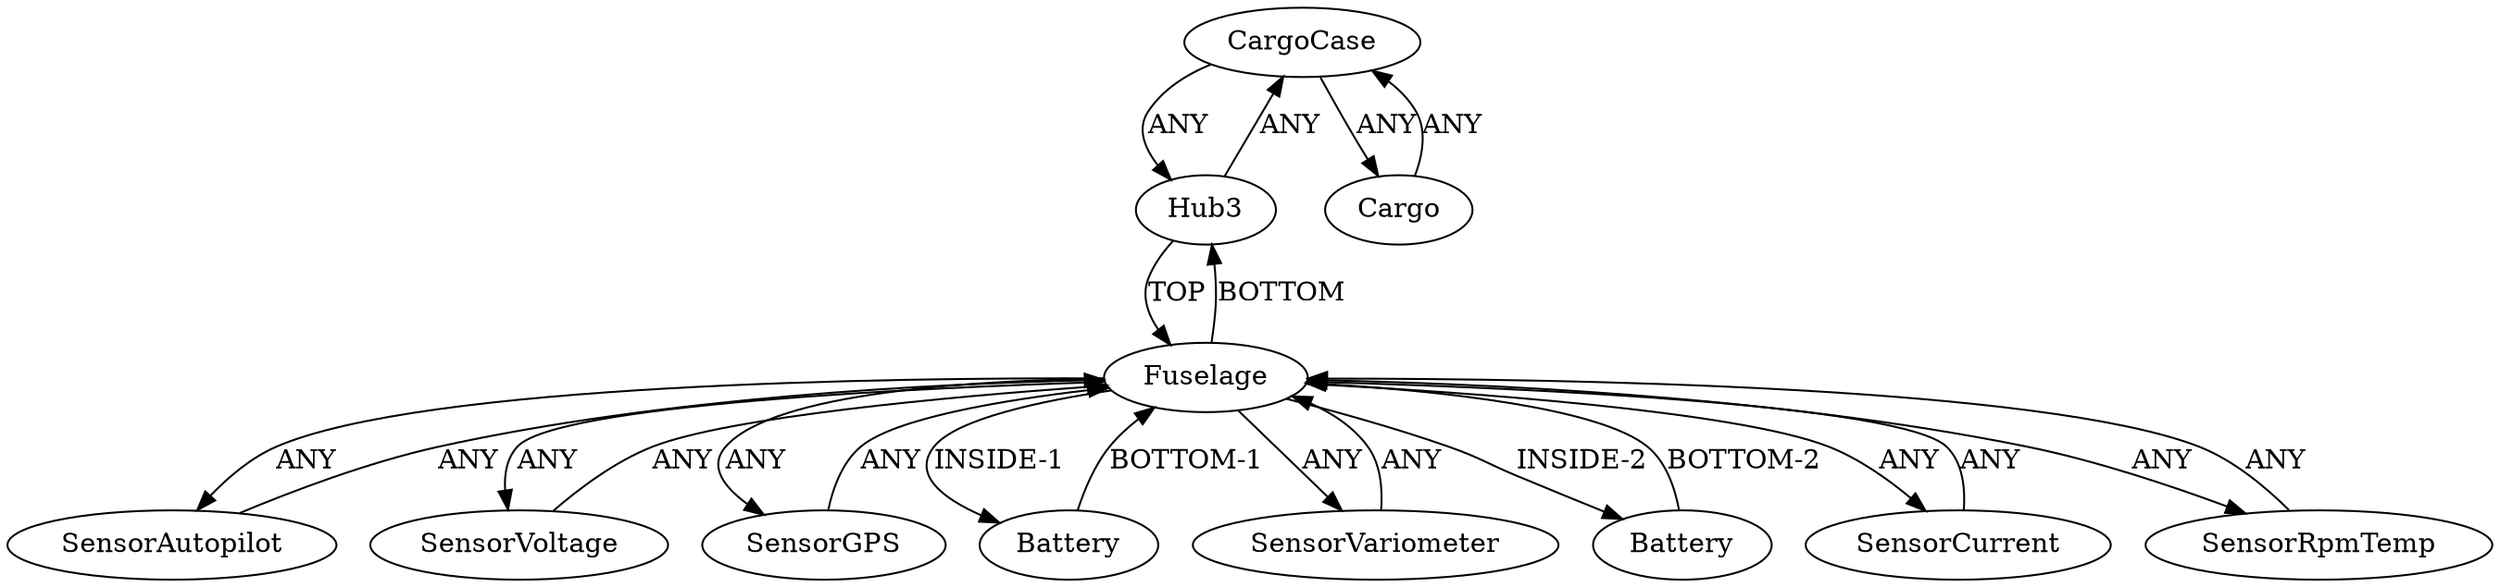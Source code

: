 /* Created by igraph 0.10.2 */
digraph {
  0 [
    instance=CargoCase_instance_1
    label=CargoCase
  ];
  1 [
    instance=Fuselage_instance_1
    label=Fuselage
  ];
  2 [
    instance=SensorAutopilot_instance_1
    label=SensorAutopilot
  ];
  3 [
    instance=Hub3_instance_4
    label=Hub3
  ];
  4 [
    instance=SensorVoltage_instance_1
    label=SensorVoltage
  ];
  5 [
    instance=Cargo_instance_1
    label=Cargo
  ];
  6 [
    instance=SensorGPS_instance_1
    label=SensorGPS
  ];
  7 [
    instance=Battery_instance_1
    label=Battery
  ];
  8 [
    instance=SensorVariometer_instance_1
    label=SensorVariometer
  ];
  9 [
    instance=Battery_instance_2
    label=Battery
  ];
  10 [
    instance=SensorCurrent_instance_1
    label=SensorCurrent
  ];
  11 [
    instance=SensorRpmTemp_instance_1
    label=SensorRpmTemp
  ];

  0 -> 3 [
    label=ANY
  ];
  0 -> 5 [
    label=ANY
  ];
  1 -> 2 [
    label=ANY
  ];
  1 -> 3 [
    label=BOTTOM
  ];
  1 -> 4 [
    label=ANY
  ];
  1 -> 6 [
    label=ANY
  ];
  1 -> 7 [
    label="INSIDE-1"
  ];
  1 -> 8 [
    label=ANY
  ];
  1 -> 9 [
    label="INSIDE-2"
  ];
  1 -> 10 [
    label=ANY
  ];
  1 -> 11 [
    label=ANY
  ];
  2 -> 1 [
    label=ANY
  ];
  3 -> 0 [
    label=ANY
  ];
  3 -> 1 [
    label=TOP
  ];
  4 -> 1 [
    label=ANY
  ];
  5 -> 0 [
    label=ANY
  ];
  6 -> 1 [
    label=ANY
  ];
  7 -> 1 [
    label="BOTTOM-1"
  ];
  8 -> 1 [
    label=ANY
  ];
  9 -> 1 [
    label="BOTTOM-2"
  ];
  10 -> 1 [
    label=ANY
  ];
  11 -> 1 [
    label=ANY
  ];
}
